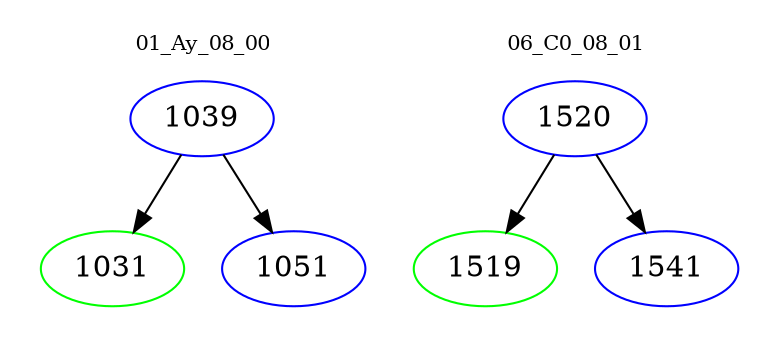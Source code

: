 digraph{
subgraph cluster_0 {
color = white
label = "01_Ay_08_00";
fontsize=10;
T0_1039 [label="1039", color="blue"]
T0_1039 -> T0_1031 [color="black"]
T0_1031 [label="1031", color="green"]
T0_1039 -> T0_1051 [color="black"]
T0_1051 [label="1051", color="blue"]
}
subgraph cluster_1 {
color = white
label = "06_C0_08_01";
fontsize=10;
T1_1520 [label="1520", color="blue"]
T1_1520 -> T1_1519 [color="black"]
T1_1519 [label="1519", color="green"]
T1_1520 -> T1_1541 [color="black"]
T1_1541 [label="1541", color="blue"]
}
}
